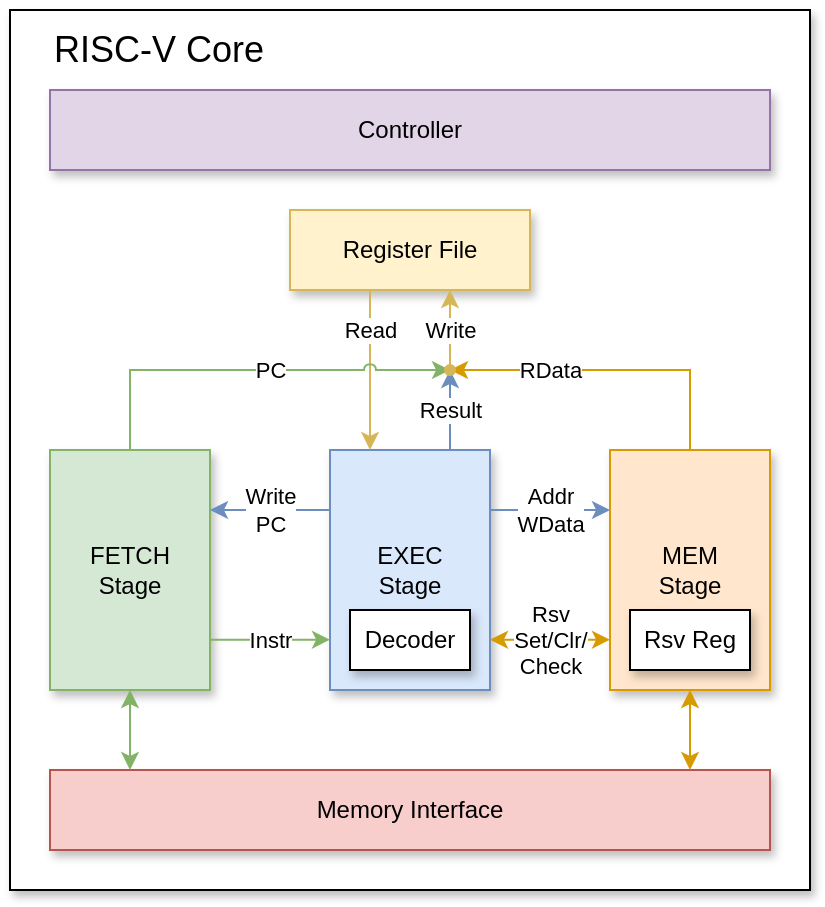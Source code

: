 <mxfile version="26.0.4">
  <diagram name="Core" id="ZIHL9I-fzvVODFl39R_9">
    <mxGraphModel dx="283" dy="800" grid="1" gridSize="10" guides="1" tooltips="1" connect="1" arrows="1" fold="1" page="0" pageScale="1" pageWidth="850" pageHeight="1100" background="none" math="0" shadow="0">
      <root>
        <mxCell id="0" />
        <mxCell id="1" parent="0" />
        <mxCell id="YKvv37CEZBAoWJd9PiFz-44" value="" style="rounded=0;whiteSpace=wrap;html=1;shadow=1;" parent="1" vertex="1">
          <mxGeometry x="440" y="-100" width="400" height="440" as="geometry" />
        </mxCell>
        <mxCell id="YKvv37CEZBAoWJd9PiFz-1" value="FETCH&lt;br&gt;Stage" style="rounded=0;whiteSpace=wrap;html=1;fillColor=#d5e8d4;strokeColor=#82b366;shadow=1;" parent="1" vertex="1">
          <mxGeometry x="460" y="120" width="80" height="120" as="geometry" />
        </mxCell>
        <mxCell id="YKvv37CEZBAoWJd9PiFz-2" value="EXEC&lt;br&gt;Stage" style="rounded=0;whiteSpace=wrap;html=1;fillColor=#dae8fc;strokeColor=#6c8ebf;shadow=1;" parent="1" vertex="1">
          <mxGeometry x="600" y="120" width="80" height="120" as="geometry" />
        </mxCell>
        <mxCell id="YKvv37CEZBAoWJd9PiFz-3" value="MEM&lt;br&gt;Stage" style="rounded=0;whiteSpace=wrap;html=1;fillColor=#ffe6cc;strokeColor=#d79b00;shadow=1;" parent="1" vertex="1">
          <mxGeometry x="740" y="120" width="80" height="120" as="geometry" />
        </mxCell>
        <mxCell id="YKvv37CEZBAoWJd9PiFz-6" value="Memory Interface" style="rounded=0;whiteSpace=wrap;html=1;fillColor=#f8cecc;strokeColor=#b85450;shadow=1;" parent="1" vertex="1">
          <mxGeometry x="460" y="280" width="360" height="40" as="geometry" />
        </mxCell>
        <mxCell id="YKvv37CEZBAoWJd9PiFz-34" value="Register File" style="rounded=0;whiteSpace=wrap;html=1;fillColor=#fff2cc;strokeColor=#d6b656;shadow=1;" parent="1" vertex="1">
          <mxGeometry x="580" width="120" height="40" as="geometry" />
        </mxCell>
        <mxCell id="YKvv37CEZBAoWJd9PiFz-7" value="Instr" style="edgeStyle=orthogonalEdgeStyle;rounded=0;orthogonalLoop=1;jettySize=auto;html=1;fillColor=#d5e8d4;strokeColor=#82b366;" parent="1" edge="1">
          <mxGeometry relative="1" as="geometry">
            <mxPoint x="540" y="214.83" as="sourcePoint" />
            <mxPoint x="600" y="214.83" as="targetPoint" />
          </mxGeometry>
        </mxCell>
        <mxCell id="YKvv37CEZBAoWJd9PiFz-10" value="" style="edgeStyle=orthogonalEdgeStyle;rounded=0;orthogonalLoop=1;jettySize=auto;html=1;startArrow=classic;startFill=1;fillColor=#d5e8d4;strokeColor=#82b366;" parent="1" source="YKvv37CEZBAoWJd9PiFz-1" edge="1">
          <mxGeometry relative="1" as="geometry">
            <mxPoint x="500" y="280" as="targetPoint" />
          </mxGeometry>
        </mxCell>
        <mxCell id="YKvv37CEZBAoWJd9PiFz-8" value="Addr&lt;br&gt;WData" style="edgeStyle=orthogonalEdgeStyle;rounded=0;orthogonalLoop=1;jettySize=auto;html=1;fillColor=#dae8fc;strokeColor=#6c8ebf;" parent="1" source="YKvv37CEZBAoWJd9PiFz-2" target="YKvv37CEZBAoWJd9PiFz-3" edge="1">
          <mxGeometry relative="1" as="geometry">
            <Array as="points">
              <mxPoint x="690" y="150" />
              <mxPoint x="690" y="150" />
            </Array>
          </mxGeometry>
        </mxCell>
        <mxCell id="YKvv37CEZBAoWJd9PiFz-16" value="Read" style="edgeStyle=orthogonalEdgeStyle;rounded=0;orthogonalLoop=1;jettySize=auto;html=1;entryX=0.25;entryY=0;entryDx=0;entryDy=0;fillColor=#fff2cc;strokeColor=#d6b656;" parent="1" target="YKvv37CEZBAoWJd9PiFz-2" edge="1">
          <mxGeometry x="-0.5" relative="1" as="geometry">
            <mxPoint x="620" y="40" as="sourcePoint" />
            <Array as="points">
              <mxPoint x="620" y="70" />
              <mxPoint x="620" y="70" />
            </Array>
            <mxPoint as="offset" />
          </mxGeometry>
        </mxCell>
        <mxCell id="YKvv37CEZBAoWJd9PiFz-26" value="Write&lt;br&gt;PC" style="edgeStyle=orthogonalEdgeStyle;rounded=0;orthogonalLoop=1;jettySize=auto;html=1;exitX=0;exitY=0.25;exitDx=0;exitDy=0;entryX=1;entryY=0.25;entryDx=0;entryDy=0;fillColor=#dae8fc;strokeColor=#6c8ebf;" parent="1" source="YKvv37CEZBAoWJd9PiFz-2" target="YKvv37CEZBAoWJd9PiFz-1" edge="1">
          <mxGeometry relative="1" as="geometry" />
        </mxCell>
        <mxCell id="YKvv37CEZBAoWJd9PiFz-11" value="" style="edgeStyle=orthogonalEdgeStyle;rounded=0;orthogonalLoop=1;jettySize=auto;html=1;startArrow=classic;startFill=1;fillColor=#ffe6cc;strokeColor=#d79b00;" parent="1" source="YKvv37CEZBAoWJd9PiFz-3" edge="1">
          <mxGeometry relative="1" as="geometry">
            <mxPoint x="780" y="280" as="targetPoint" />
          </mxGeometry>
        </mxCell>
        <mxCell id="YKvv37CEZBAoWJd9PiFz-17" value="Write" style="edgeStyle=orthogonalEdgeStyle;rounded=0;orthogonalLoop=1;jettySize=auto;html=1;exitDx=0;exitDy=0;fillColor=#fff2cc;strokeColor=#d6b656;" parent="1" source="YKvv37CEZBAoWJd9PiFz-28" edge="1">
          <mxGeometry x="-0.013" relative="1" as="geometry">
            <mxPoint x="660" y="40" as="targetPoint" />
            <mxPoint as="offset" />
          </mxGeometry>
        </mxCell>
        <mxCell id="YKvv37CEZBAoWJd9PiFz-29" value="RData" style="edgeStyle=orthogonalEdgeStyle;rounded=0;orthogonalLoop=1;jettySize=auto;html=1;exitX=0.5;exitY=0;exitDx=0;exitDy=0;entryDx=0;entryDy=0;fillColor=#ffe6cc;strokeColor=#d79b00;endArrow=classic;endFill=1;" parent="1" source="YKvv37CEZBAoWJd9PiFz-3" target="YKvv37CEZBAoWJd9PiFz-28" edge="1">
          <mxGeometry x="0.375" relative="1" as="geometry">
            <mxPoint x="760" y="240" as="sourcePoint" />
            <mxPoint x="660" y="300" as="targetPoint" />
            <Array as="points">
              <mxPoint x="780" y="80" />
            </Array>
            <mxPoint as="offset" />
          </mxGeometry>
        </mxCell>
        <mxCell id="YKvv37CEZBAoWJd9PiFz-31" value="Result" style="edgeStyle=orthogonalEdgeStyle;rounded=0;orthogonalLoop=1;jettySize=auto;html=1;exitX=0.75;exitY=0;exitDx=0;exitDy=0;entryX=0.561;entryY=0.329;entryDx=0;entryDy=0;entryPerimeter=0;endArrow=classic;endFill=1;fillColor=#dae8fc;strokeColor=#6c8ebf;" parent="1" source="YKvv37CEZBAoWJd9PiFz-2" target="YKvv37CEZBAoWJd9PiFz-28" edge="1">
          <mxGeometry x="0.333" relative="1" as="geometry">
            <mxPoint as="offset" />
          </mxGeometry>
        </mxCell>
        <mxCell id="YKvv37CEZBAoWJd9PiFz-30" value="PC" style="edgeStyle=orthogonalEdgeStyle;rounded=0;orthogonalLoop=1;jettySize=auto;html=1;exitX=0.5;exitY=0;exitDx=0;exitDy=0;endArrow=classic;endFill=1;fillColor=#d5e8d4;strokeColor=#82b366;jumpStyle=arc;" parent="1" source="YKvv37CEZBAoWJd9PiFz-1" target="YKvv37CEZBAoWJd9PiFz-28" edge="1">
          <mxGeometry x="0.1" relative="1" as="geometry">
            <Array as="points">
              <mxPoint x="500" y="80" />
            </Array>
            <mxPoint as="offset" />
          </mxGeometry>
        </mxCell>
        <mxCell id="YKvv37CEZBAoWJd9PiFz-28" value="" style="shape=waypoint;sketch=0;fillStyle=solid;size=6;pointerEvents=1;points=[];fillColor=#fff2cc;resizable=0;rotatable=0;perimeter=centerPerimeter;snapToPoint=1;strokeColor=#d6b656;" parent="1" vertex="1">
          <mxGeometry x="650" y="70" width="20" height="20" as="geometry" />
        </mxCell>
        <mxCell id="YKvv37CEZBAoWJd9PiFz-40" value="Controller" style="rounded=0;whiteSpace=wrap;html=1;fillColor=#e1d5e7;strokeColor=#9673a6;shadow=1;" parent="1" vertex="1">
          <mxGeometry x="460" y="-60" width="360" height="40" as="geometry" />
        </mxCell>
        <mxCell id="YKvv37CEZBAoWJd9PiFz-45" value="RISC-V Core" style="text;html=1;align=left;verticalAlign=middle;whiteSpace=wrap;rounded=0;fontSize=18;" parent="1" vertex="1">
          <mxGeometry x="460" y="-100" width="120" height="40" as="geometry" />
        </mxCell>
        <mxCell id="bvTTQcMfEH-fUMcwnbDk-1" value="Decoder" style="rounded=0;whiteSpace=wrap;html=1;shadow=1;" parent="1" vertex="1">
          <mxGeometry x="610" y="200" width="60" height="30" as="geometry" />
        </mxCell>
        <mxCell id="bSPLW7JIugDi2HtxcepC-1" value="Rsv&lt;br&gt;Set/Clr/&lt;br&gt;Check" style="edgeStyle=orthogonalEdgeStyle;rounded=0;orthogonalLoop=1;jettySize=auto;html=1;fillColor=#ffe6cc;strokeColor=#d79b00;startArrow=classic;startFill=1;" edge="1" parent="1">
          <mxGeometry relative="1" as="geometry">
            <mxPoint x="680" y="214.83" as="sourcePoint" />
            <mxPoint x="740" y="214.83" as="targetPoint" />
          </mxGeometry>
        </mxCell>
        <mxCell id="bSPLW7JIugDi2HtxcepC-3" value="Rsv Reg" style="rounded=0;whiteSpace=wrap;html=1;shadow=1;" vertex="1" parent="1">
          <mxGeometry x="750" y="200" width="60" height="30" as="geometry" />
        </mxCell>
      </root>
    </mxGraphModel>
  </diagram>
</mxfile>
